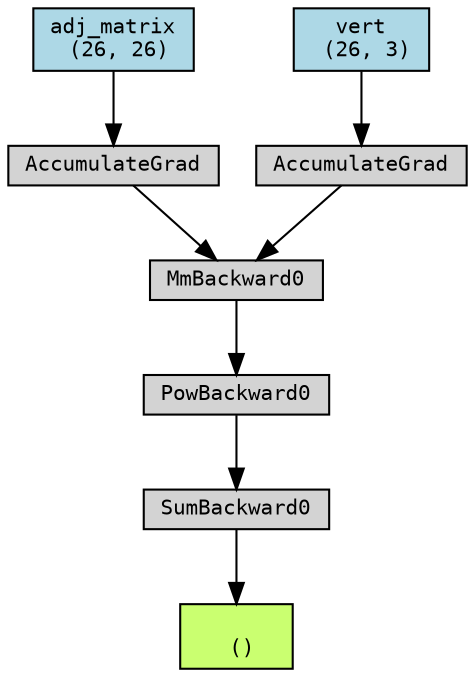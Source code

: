 digraph {
	graph [size="12,12"]
	node [align=left fontname=monospace fontsize=10 height=0.2 ranksep=0.1 shape=box style=filled]
	2354730018432 [label="
 ()" fillcolor=darkolivegreen1]
	2354730320704 [label=SumBackward0]
	2354730320800 -> 2354730320704
	2354730320800 [label=PowBackward0]
	2354730320608 -> 2354730320800
	2354730320608 [label=MmBackward0]
	2354730320848 -> 2354730320608
	2354726836960 [label="adj_matrix
 (26, 26)" fillcolor=lightblue]
	2354726836960 -> 2354730320848
	2354730320848 [label=AccumulateGrad]
	2354730320416 -> 2354730320608
	2354730002688 [label="vert
 (26, 3)" fillcolor=lightblue]
	2354730002688 -> 2354730320416
	2354730320416 [label=AccumulateGrad]
	2354730320704 -> 2354730018432
}
